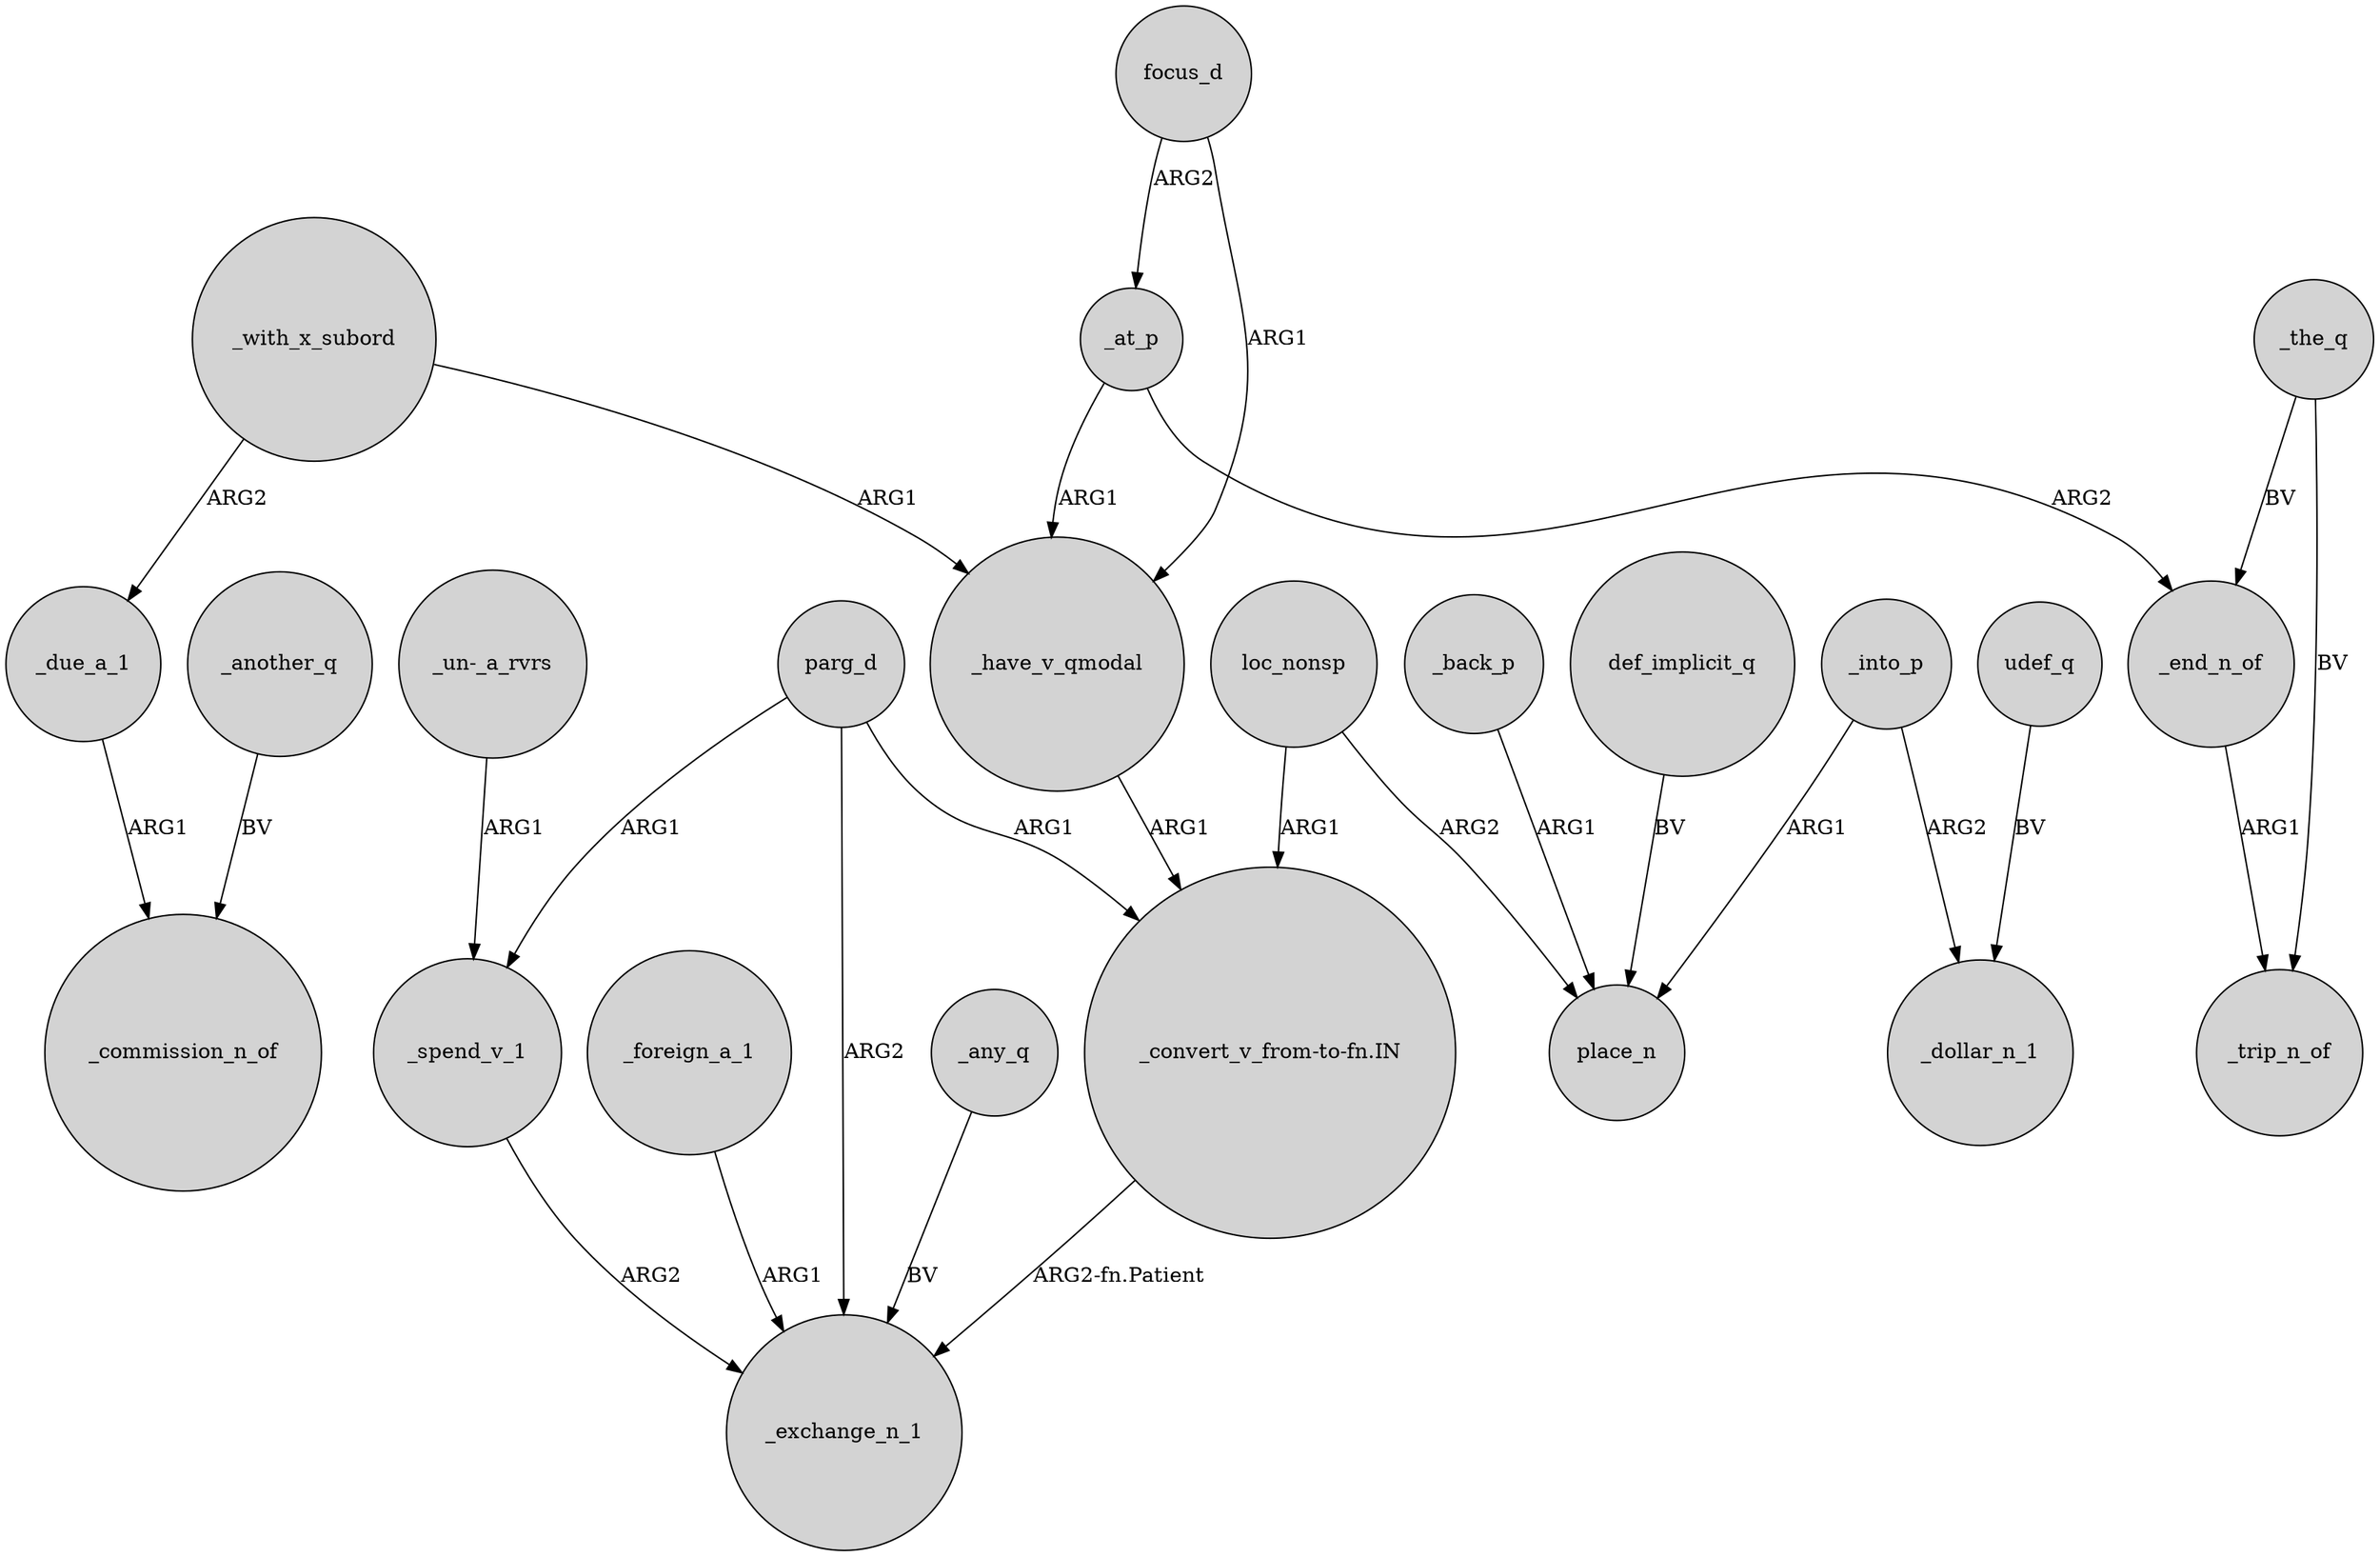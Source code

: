 digraph {
	node [shape=circle style=filled]
	_due_a_1 -> _commission_n_of [label=ARG1]
	parg_d -> _exchange_n_1 [label=ARG2]
	_into_p -> place_n [label=ARG1]
	_at_p -> _have_v_qmodal [label=ARG1]
	_the_q -> _end_n_of [label=BV]
	_the_q -> _trip_n_of [label=BV]
	_foreign_a_1 -> _exchange_n_1 [label=ARG1]
	_at_p -> _end_n_of [label=ARG2]
	_into_p -> _dollar_n_1 [label=ARG2]
	_another_q -> _commission_n_of [label=BV]
	_have_v_qmodal -> "_convert_v_from-to-fn.IN" [label=ARG1]
	"_convert_v_from-to-fn.IN" -> _exchange_n_1 [label="ARG2-fn.Patient"]
	def_implicit_q -> place_n [label=BV]
	_any_q -> _exchange_n_1 [label=BV]
	focus_d -> _at_p [label=ARG2]
	_spend_v_1 -> _exchange_n_1 [label=ARG2]
	_with_x_subord -> _due_a_1 [label=ARG2]
	focus_d -> _have_v_qmodal [label=ARG1]
	parg_d -> "_convert_v_from-to-fn.IN" [label=ARG1]
	parg_d -> _spend_v_1 [label=ARG1]
	loc_nonsp -> place_n [label=ARG2]
	"_un-_a_rvrs" -> _spend_v_1 [label=ARG1]
	_back_p -> place_n [label=ARG1]
	_end_n_of -> _trip_n_of [label=ARG1]
	_with_x_subord -> _have_v_qmodal [label=ARG1]
	udef_q -> _dollar_n_1 [label=BV]
	loc_nonsp -> "_convert_v_from-to-fn.IN" [label=ARG1]
}
